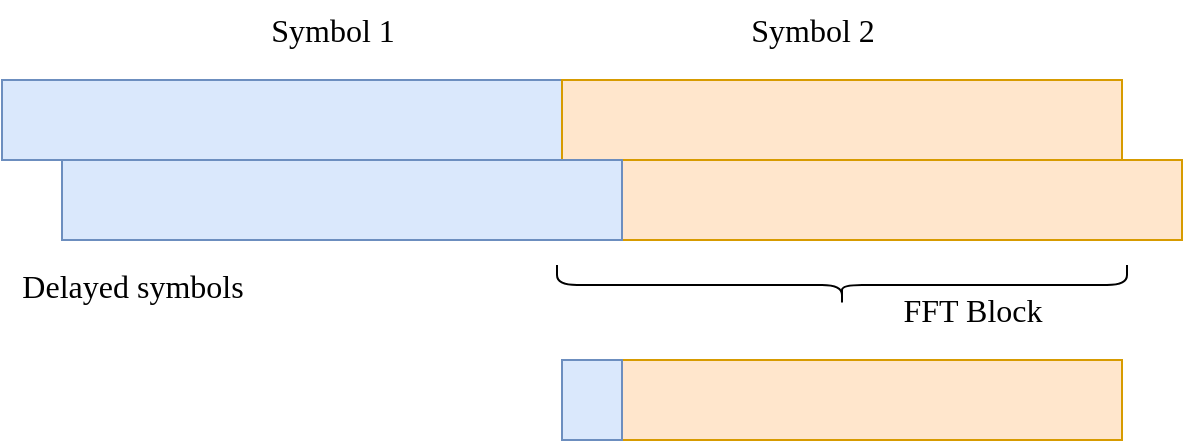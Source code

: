 <mxfile version="23.0.2" type="device">
  <diagram name="Page-1" id="ZiJN9SzxeHhZmzOtk8go">
    <mxGraphModel dx="1562" dy="926" grid="1" gridSize="10" guides="1" tooltips="1" connect="1" arrows="1" fold="1" page="1" pageScale="1" pageWidth="1920" pageHeight="1200" math="0" shadow="0">
      <root>
        <mxCell id="0" />
        <mxCell id="1" parent="0" />
        <mxCell id="xMPzkMAOVeLPNaBRGStG-1" value="" style="rounded=0;whiteSpace=wrap;html=1;fillColor=#dae8fc;strokeColor=#6c8ebf;" vertex="1" parent="1">
          <mxGeometry x="320" y="320" width="280" height="40" as="geometry" />
        </mxCell>
        <mxCell id="xMPzkMAOVeLPNaBRGStG-2" value="" style="rounded=0;whiteSpace=wrap;html=1;fillColor=#ffe6cc;strokeColor=#d79b00;" vertex="1" parent="1">
          <mxGeometry x="600" y="320" width="280" height="40" as="geometry" />
        </mxCell>
        <mxCell id="xMPzkMAOVeLPNaBRGStG-3" value="" style="rounded=0;whiteSpace=wrap;html=1;fillColor=#ffe6cc;strokeColor=#d79b00;" vertex="1" parent="1">
          <mxGeometry x="630" y="360" width="280" height="40" as="geometry" />
        </mxCell>
        <mxCell id="xMPzkMAOVeLPNaBRGStG-4" value="" style="rounded=0;whiteSpace=wrap;html=1;fillColor=#dae8fc;strokeColor=#6c8ebf;" vertex="1" parent="1">
          <mxGeometry x="350" y="360" width="280" height="40" as="geometry" />
        </mxCell>
        <mxCell id="xMPzkMAOVeLPNaBRGStG-5" value="" style="shape=curlyBracket;whiteSpace=wrap;html=1;rounded=1;labelPosition=left;verticalLabelPosition=middle;align=right;verticalAlign=middle;rotation=-90;" vertex="1" parent="1">
          <mxGeometry x="730" y="280" width="20" height="285" as="geometry" />
        </mxCell>
        <mxCell id="xMPzkMAOVeLPNaBRGStG-6" value="&lt;font face=&quot;LM Sans&quot; style=&quot;font-size: 16px;&quot;&gt;FFT Block&lt;/font&gt;" style="text;html=1;align=center;verticalAlign=middle;resizable=0;points=[];autosize=1;strokeColor=none;fillColor=none;" vertex="1" parent="1">
          <mxGeometry x="760" y="420" width="90" height="30" as="geometry" />
        </mxCell>
        <mxCell id="xMPzkMAOVeLPNaBRGStG-7" value="" style="rounded=0;whiteSpace=wrap;html=1;fillColor=#ffe6cc;strokeColor=#d79b00;" vertex="1" parent="1">
          <mxGeometry x="630" y="460" width="250" height="40" as="geometry" />
        </mxCell>
        <mxCell id="xMPzkMAOVeLPNaBRGStG-8" value="" style="rounded=0;whiteSpace=wrap;html=1;fillColor=#dae8fc;strokeColor=#6c8ebf;" vertex="1" parent="1">
          <mxGeometry x="600" y="460" width="30" height="40" as="geometry" />
        </mxCell>
        <mxCell id="xMPzkMAOVeLPNaBRGStG-9" value="&lt;font style=&quot;font-size: 16px;&quot; face=&quot;LM Sans&quot;&gt;Symbol 1&lt;/font&gt;" style="text;html=1;align=center;verticalAlign=middle;resizable=0;points=[];autosize=1;strokeColor=none;fillColor=none;" vertex="1" parent="1">
          <mxGeometry x="440" y="280" width="90" height="30" as="geometry" />
        </mxCell>
        <mxCell id="xMPzkMAOVeLPNaBRGStG-10" value="&lt;font style=&quot;font-size: 16px;&quot; face=&quot;LM Sans&quot;&gt;Symbol 2&lt;/font&gt;" style="text;html=1;align=center;verticalAlign=middle;resizable=0;points=[];autosize=1;strokeColor=none;fillColor=none;" vertex="1" parent="1">
          <mxGeometry x="680" y="280" width="90" height="30" as="geometry" />
        </mxCell>
        <mxCell id="xMPzkMAOVeLPNaBRGStG-11" value="&lt;font style=&quot;font-size: 16px;&quot; face=&quot;LM Sans&quot;&gt;Delayed symbols&lt;/font&gt;" style="text;html=1;align=center;verticalAlign=middle;resizable=0;points=[];autosize=1;strokeColor=none;fillColor=none;" vertex="1" parent="1">
          <mxGeometry x="320" y="407.5" width="130" height="30" as="geometry" />
        </mxCell>
      </root>
    </mxGraphModel>
  </diagram>
</mxfile>
